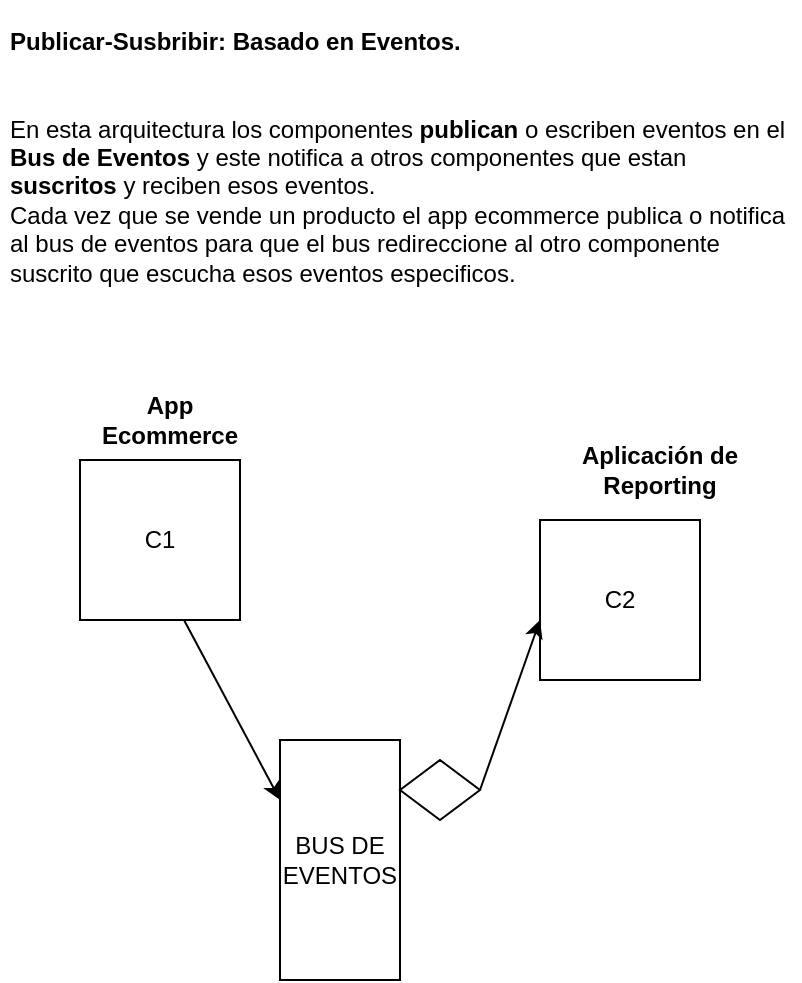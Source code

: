 <mxfile version="15.2.7" type="github" pages="2">
  <diagram id="kgpKYQtTHZ0yAKxKKP6v" name="Publica-Suscribe (Eventos)">
    <mxGraphModel dx="1030" dy="880" grid="1" gridSize="10" guides="1" tooltips="1" connect="1" arrows="1" fold="1" page="1" pageScale="1" pageWidth="850" pageHeight="1100" math="0" shadow="0">
      <root>
        <mxCell id="0" />
        <mxCell id="1" parent="0" />
        <mxCell id="jqihHIYIfp3A_7bVBwHt-2" value="C1" style="whiteSpace=wrap;html=1;aspect=fixed;" vertex="1" parent="1">
          <mxGeometry x="100" y="330" width="80" height="80" as="geometry" />
        </mxCell>
        <mxCell id="jqihHIYIfp3A_7bVBwHt-3" value="C2" style="whiteSpace=wrap;html=1;aspect=fixed;" vertex="1" parent="1">
          <mxGeometry x="330" y="360" width="80" height="80" as="geometry" />
        </mxCell>
        <mxCell id="jqihHIYIfp3A_7bVBwHt-4" value="BUS DE EVENTOS" style="rounded=0;whiteSpace=wrap;html=1;direction=south;" vertex="1" parent="1">
          <mxGeometry x="200" y="470" width="60" height="120" as="geometry" />
        </mxCell>
        <mxCell id="jqihHIYIfp3A_7bVBwHt-7" value="" style="endArrow=classic;html=1;exitX=0.65;exitY=1;exitDx=0;exitDy=0;exitPerimeter=0;entryX=0.25;entryY=1;entryDx=0;entryDy=0;" edge="1" parent="1" source="jqihHIYIfp3A_7bVBwHt-2" target="jqihHIYIfp3A_7bVBwHt-4">
          <mxGeometry width="50" height="50" relative="1" as="geometry">
            <mxPoint x="200" y="540" as="sourcePoint" />
            <mxPoint x="218" y="490" as="targetPoint" />
          </mxGeometry>
        </mxCell>
        <mxCell id="jqihHIYIfp3A_7bVBwHt-11" value="" style="endArrow=classic;html=1;exitX=1;exitY=0.5;exitDx=0;exitDy=0;" edge="1" parent="1" source="jqihHIYIfp3A_7bVBwHt-14">
          <mxGeometry width="50" height="50" relative="1" as="geometry">
            <mxPoint x="200" y="530" as="sourcePoint" />
            <mxPoint x="330" y="410" as="targetPoint" />
          </mxGeometry>
        </mxCell>
        <mxCell id="jqihHIYIfp3A_7bVBwHt-13" value="&lt;br&gt;&lt;b&gt;Publicar-Susbribir: Basado en Eventos.&lt;/b&gt;&lt;br&gt;&lt;br&gt;&lt;br&gt;En esta arquitectura los componentes &lt;b&gt;publican&lt;/b&gt; o escriben eventos en el &lt;b&gt;Bus de Eventos &lt;/b&gt;y este notifica a otros componentes que estan &lt;b&gt;suscritos&lt;/b&gt; y reciben esos eventos.&lt;br&gt;Cada vez que se vende un producto el app ecommerce publica o notifica al bus de eventos para que el bus redireccione al otro componente suscrito que escucha esos eventos especificos." style="text;html=1;strokeColor=none;fillColor=none;spacing=5;spacingTop=-20;whiteSpace=wrap;overflow=hidden;rounded=0;" vertex="1" parent="1">
          <mxGeometry x="60" y="110" width="400" height="140" as="geometry" />
        </mxCell>
        <mxCell id="jqihHIYIfp3A_7bVBwHt-14" value="" style="rhombus;whiteSpace=wrap;html=1;" vertex="1" parent="1">
          <mxGeometry x="260" y="480" width="40" height="30" as="geometry" />
        </mxCell>
        <mxCell id="jqihHIYIfp3A_7bVBwHt-16" value="&lt;b&gt;Aplicación de Reporting&lt;/b&gt;" style="text;html=1;strokeColor=none;fillColor=none;align=center;verticalAlign=middle;whiteSpace=wrap;rounded=0;" vertex="1" parent="1">
          <mxGeometry x="330" y="320" width="120" height="30" as="geometry" />
        </mxCell>
        <mxCell id="jqihHIYIfp3A_7bVBwHt-17" value="&lt;b&gt;App Ecommerce&lt;/b&gt;" style="text;html=1;strokeColor=none;fillColor=none;align=center;verticalAlign=middle;whiteSpace=wrap;rounded=0;" vertex="1" parent="1">
          <mxGeometry x="100" y="300" width="90" height="20" as="geometry" />
        </mxCell>
      </root>
    </mxGraphModel>
  </diagram>
  <diagram id="GBnTnIxgGejn3nCO1ZPz" name="C.I (Servicios)">
    <mxGraphModel dx="828" dy="310" grid="1" gridSize="10" guides="1" tooltips="1" connect="1" arrows="1" fold="1" page="1" pageScale="1" pageWidth="827" pageHeight="1169" math="0" shadow="0">
      <root>
        <mxCell id="3tGRgAvyZc_ysEtgxryx-0" />
        <mxCell id="3tGRgAvyZc_ysEtgxryx-1" parent="3tGRgAvyZc_ysEtgxryx-0" />
        <mxCell id="3tGRgAvyZc_ysEtgxryx-7" value="&lt;b&gt;ESB&lt;/b&gt;" style="rounded=1;whiteSpace=wrap;html=1;" vertex="1" parent="3tGRgAvyZc_ysEtgxryx-1">
          <mxGeometry x="104" y="170" width="300" height="60" as="geometry" />
        </mxCell>
        <mxCell id="3tGRgAvyZc_ysEtgxryx-8" value="C1" style="whiteSpace=wrap;html=1;aspect=fixed;" vertex="1" parent="3tGRgAvyZc_ysEtgxryx-1">
          <mxGeometry x="130" y="270" width="60" height="60" as="geometry" />
        </mxCell>
        <mxCell id="3tGRgAvyZc_ysEtgxryx-9" value="C3" style="whiteSpace=wrap;html=1;aspect=fixed;" vertex="1" parent="3tGRgAvyZc_ysEtgxryx-1">
          <mxGeometry x="314" y="270" width="60" height="60" as="geometry" />
        </mxCell>
        <mxCell id="3tGRgAvyZc_ysEtgxryx-10" value="C2" style="whiteSpace=wrap;html=1;aspect=fixed;" vertex="1" parent="3tGRgAvyZc_ysEtgxryx-1">
          <mxGeometry x="224" y="270" width="60" height="60" as="geometry" />
        </mxCell>
        <mxCell id="3tGRgAvyZc_ysEtgxryx-11" value="&lt;h1&gt;&lt;b style=&quot;font-size: 12px&quot;&gt;Arquitectura Orientada a Servicios&lt;/b&gt;&lt;/h1&gt;&lt;div&gt;ESB(Enterprise Service Bus): Bus inteligente programable, a través de su programación va a saber que hacer.&lt;/div&gt;" style="text;html=1;strokeColor=none;fillColor=none;spacing=5;spacingTop=-20;whiteSpace=wrap;overflow=hidden;rounded=0;" vertex="1" parent="3tGRgAvyZc_ysEtgxryx-1">
          <mxGeometry x="104" y="20" width="396" height="120" as="geometry" />
        </mxCell>
        <mxCell id="3tGRgAvyZc_ysEtgxryx-16" value="" style="endArrow=classic;html=1;" edge="1" parent="3tGRgAvyZc_ysEtgxryx-1" source="3tGRgAvyZc_ysEtgxryx-8">
          <mxGeometry width="50" height="50" relative="1" as="geometry">
            <mxPoint x="110" y="280" as="sourcePoint" />
            <mxPoint x="160" y="230" as="targetPoint" />
          </mxGeometry>
        </mxCell>
        <mxCell id="3tGRgAvyZc_ysEtgxryx-17" value="" style="endArrow=classic;html=1;exitX=0.226;exitY=1.013;exitDx=0;exitDy=0;exitPerimeter=0;" edge="1" parent="3tGRgAvyZc_ysEtgxryx-1" source="3tGRgAvyZc_ysEtgxryx-7">
          <mxGeometry width="50" height="50" relative="1" as="geometry">
            <mxPoint x="200" y="300" as="sourcePoint" />
            <mxPoint x="172" y="270" as="targetPoint" />
          </mxGeometry>
        </mxCell>
        <mxCell id="3tGRgAvyZc_ysEtgxryx-18" value="" style="endArrow=classic;html=1;" edge="1" parent="3tGRgAvyZc_ysEtgxryx-1">
          <mxGeometry width="50" height="50" relative="1" as="geometry">
            <mxPoint x="247.76" y="270" as="sourcePoint" />
            <mxPoint x="247.76" y="230" as="targetPoint" />
          </mxGeometry>
        </mxCell>
        <mxCell id="3tGRgAvyZc_ysEtgxryx-19" value="" style="endArrow=classic;html=1;exitX=0.226;exitY=1.013;exitDx=0;exitDy=0;exitPerimeter=0;" edge="1" parent="3tGRgAvyZc_ysEtgxryx-1">
          <mxGeometry width="50" height="50" relative="1" as="geometry">
            <mxPoint x="259.56" y="230.78" as="sourcePoint" />
            <mxPoint x="259.76" y="270" as="targetPoint" />
          </mxGeometry>
        </mxCell>
        <mxCell id="3tGRgAvyZc_ysEtgxryx-22" value="" style="endArrow=classic;html=1;" edge="1" parent="3tGRgAvyZc_ysEtgxryx-1">
          <mxGeometry width="50" height="50" relative="1" as="geometry">
            <mxPoint x="337.76" y="270" as="sourcePoint" />
            <mxPoint x="337.76" y="230" as="targetPoint" />
          </mxGeometry>
        </mxCell>
        <mxCell id="3tGRgAvyZc_ysEtgxryx-23" value="" style="endArrow=classic;html=1;exitX=0.226;exitY=1.013;exitDx=0;exitDy=0;exitPerimeter=0;" edge="1" parent="3tGRgAvyZc_ysEtgxryx-1">
          <mxGeometry width="50" height="50" relative="1" as="geometry">
            <mxPoint x="349.56" y="230.78" as="sourcePoint" />
            <mxPoint x="349.76" y="270" as="targetPoint" />
          </mxGeometry>
        </mxCell>
        <mxCell id="3tGRgAvyZc_ysEtgxryx-24" value="Usuario" style="shape=umlActor;verticalLabelPosition=bottom;verticalAlign=top;html=1;" vertex="1" parent="3tGRgAvyZc_ysEtgxryx-1">
          <mxGeometry x="145" y="380" width="30" height="60" as="geometry" />
        </mxCell>
        <mxCell id="3tGRgAvyZc_ysEtgxryx-26" value="" style="endArrow=classic;html=1;entryX=0.5;entryY=1;entryDx=0;entryDy=0;" edge="1" parent="3tGRgAvyZc_ysEtgxryx-1" source="3tGRgAvyZc_ysEtgxryx-24" target="3tGRgAvyZc_ysEtgxryx-8">
          <mxGeometry width="50" height="50" relative="1" as="geometry">
            <mxPoint x="140" y="390" as="sourcePoint" />
            <mxPoint x="190" y="340" as="targetPoint" />
          </mxGeometry>
        </mxCell>
      </root>
    </mxGraphModel>
  </diagram>
</mxfile>
